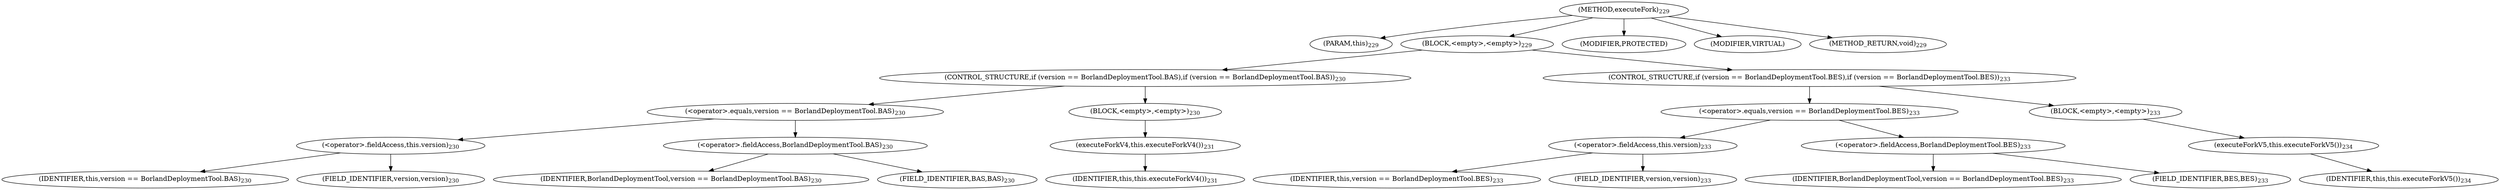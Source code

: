 digraph "executeFork" {  
"457" [label = <(METHOD,executeFork)<SUB>229</SUB>> ]
"32" [label = <(PARAM,this)<SUB>229</SUB>> ]
"458" [label = <(BLOCK,&lt;empty&gt;,&lt;empty&gt;)<SUB>229</SUB>> ]
"459" [label = <(CONTROL_STRUCTURE,if (version == BorlandDeploymentTool.BAS),if (version == BorlandDeploymentTool.BAS))<SUB>230</SUB>> ]
"460" [label = <(&lt;operator&gt;.equals,version == BorlandDeploymentTool.BAS)<SUB>230</SUB>> ]
"461" [label = <(&lt;operator&gt;.fieldAccess,this.version)<SUB>230</SUB>> ]
"462" [label = <(IDENTIFIER,this,version == BorlandDeploymentTool.BAS)<SUB>230</SUB>> ]
"463" [label = <(FIELD_IDENTIFIER,version,version)<SUB>230</SUB>> ]
"464" [label = <(&lt;operator&gt;.fieldAccess,BorlandDeploymentTool.BAS)<SUB>230</SUB>> ]
"465" [label = <(IDENTIFIER,BorlandDeploymentTool,version == BorlandDeploymentTool.BAS)<SUB>230</SUB>> ]
"466" [label = <(FIELD_IDENTIFIER,BAS,BAS)<SUB>230</SUB>> ]
"467" [label = <(BLOCK,&lt;empty&gt;,&lt;empty&gt;)<SUB>230</SUB>> ]
"468" [label = <(executeForkV4,this.executeForkV4())<SUB>231</SUB>> ]
"31" [label = <(IDENTIFIER,this,this.executeForkV4())<SUB>231</SUB>> ]
"469" [label = <(CONTROL_STRUCTURE,if (version == BorlandDeploymentTool.BES),if (version == BorlandDeploymentTool.BES))<SUB>233</SUB>> ]
"470" [label = <(&lt;operator&gt;.equals,version == BorlandDeploymentTool.BES)<SUB>233</SUB>> ]
"471" [label = <(&lt;operator&gt;.fieldAccess,this.version)<SUB>233</SUB>> ]
"472" [label = <(IDENTIFIER,this,version == BorlandDeploymentTool.BES)<SUB>233</SUB>> ]
"473" [label = <(FIELD_IDENTIFIER,version,version)<SUB>233</SUB>> ]
"474" [label = <(&lt;operator&gt;.fieldAccess,BorlandDeploymentTool.BES)<SUB>233</SUB>> ]
"475" [label = <(IDENTIFIER,BorlandDeploymentTool,version == BorlandDeploymentTool.BES)<SUB>233</SUB>> ]
"476" [label = <(FIELD_IDENTIFIER,BES,BES)<SUB>233</SUB>> ]
"477" [label = <(BLOCK,&lt;empty&gt;,&lt;empty&gt;)<SUB>233</SUB>> ]
"478" [label = <(executeForkV5,this.executeForkV5())<SUB>234</SUB>> ]
"33" [label = <(IDENTIFIER,this,this.executeForkV5())<SUB>234</SUB>> ]
"479" [label = <(MODIFIER,PROTECTED)> ]
"480" [label = <(MODIFIER,VIRTUAL)> ]
"481" [label = <(METHOD_RETURN,void)<SUB>229</SUB>> ]
  "457" -> "32" 
  "457" -> "458" 
  "457" -> "479" 
  "457" -> "480" 
  "457" -> "481" 
  "458" -> "459" 
  "458" -> "469" 
  "459" -> "460" 
  "459" -> "467" 
  "460" -> "461" 
  "460" -> "464" 
  "461" -> "462" 
  "461" -> "463" 
  "464" -> "465" 
  "464" -> "466" 
  "467" -> "468" 
  "468" -> "31" 
  "469" -> "470" 
  "469" -> "477" 
  "470" -> "471" 
  "470" -> "474" 
  "471" -> "472" 
  "471" -> "473" 
  "474" -> "475" 
  "474" -> "476" 
  "477" -> "478" 
  "478" -> "33" 
}
